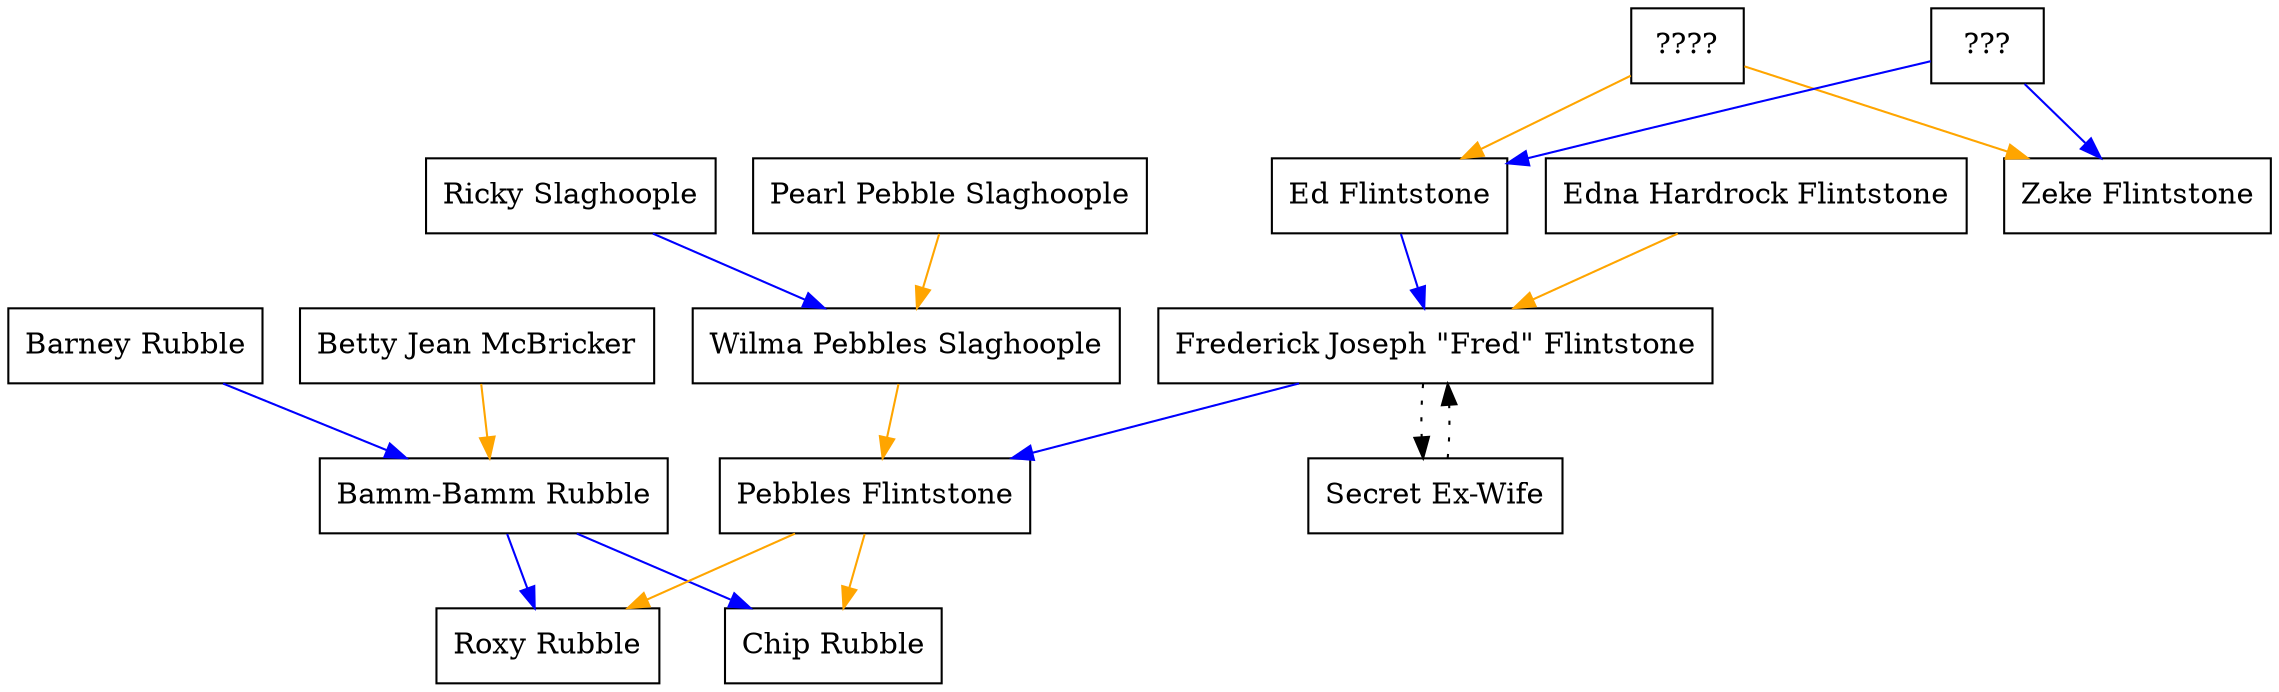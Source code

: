 digraph family_tree {  personhash50d359571a4555711e46017cc54beeda [label="Betty Jean McBricker", shape="box"];  personhashcbca31e545cad611edbfc3682a036912 [label="Barney Rubble", shape="box"];  personhash1e20d4807103602e59e031553764eb1a [label="Zeke Flintstone", shape="box"];  personhash2bafddd63f0b0592955c03dd2b0d0300 [label="Bamm-Bamm Rubble", shape="box"];  personhash6ec35b66cd6e0a3511d069d5f3426c26 [label="Pearl Pebble Slaghoople", shape="box"];  personhash471e5990486b9699975bcae2e85078a6 [label="Roxy Rubble", shape="box"];  personhash531f6f0f0fbd8faa929ba5a5f044b523 [label="Secret Ex-Wife", shape="box"];  personhash99214cc86351178547810bf9ec9165ce [label="Ricky Slaghoople", shape="box"];  personhashf3bd41d554a73d4405246f6a1716e24e [label="Ed Flintstone", shape="box"];  personhashfc3be81c9d0f1cb98834b7454d0a8e4c [label="Edna Hardrock Flintstone", shape="box"];  personhashe94f0bfab8c987a7437ba4e1697c1cc0 [label="????", shape="box"];  personhash164e6f763be8a5c46463905765973a1a [label="Pebbles Flintstone", shape="box"];  personhash7820a15a01dd041c5ba31bfc68e4c968 [label="Chip Rubble", shape="box"];  personhash446a043e926d57d0178e6b253fc9474b [label="Wilma Pebbles Slaghoople", shape="box"];  personhash0d1b08c34858921bc7c662b228acb7ba [label="???", shape="box"];  personhash2684a38f86d8cdd3eb928ec06f3e06dc [label="Frederick Joseph \"Fred\" Flintstone", shape="box"];  personhash99214cc86351178547810bf9ec9165ce -> personhash446a043e926d57d0178e6b253fc9474b [color=blue];  personhash2bafddd63f0b0592955c03dd2b0d0300 -> personhash471e5990486b9699975bcae2e85078a6 [color=blue];  personhash2bafddd63f0b0592955c03dd2b0d0300 -> personhash7820a15a01dd041c5ba31bfc68e4c968 [color=blue];  personhashf3bd41d554a73d4405246f6a1716e24e -> personhash2684a38f86d8cdd3eb928ec06f3e06dc [color=blue];  personhashcbca31e545cad611edbfc3682a036912 -> personhash2bafddd63f0b0592955c03dd2b0d0300 [color=blue];  personhash0d1b08c34858921bc7c662b228acb7ba -> personhashf3bd41d554a73d4405246f6a1716e24e [color=blue];  personhash0d1b08c34858921bc7c662b228acb7ba -> personhash1e20d4807103602e59e031553764eb1a [color=blue];  personhash2684a38f86d8cdd3eb928ec06f3e06dc -> personhash164e6f763be8a5c46463905765973a1a [color=blue];  personhash50d359571a4555711e46017cc54beeda -> personhash2bafddd63f0b0592955c03dd2b0d0300 [color=orange];  personhashfc3be81c9d0f1cb98834b7454d0a8e4c -> personhash2684a38f86d8cdd3eb928ec06f3e06dc [color=orange];  personhash164e6f763be8a5c46463905765973a1a -> personhash471e5990486b9699975bcae2e85078a6 [color=orange];  personhash164e6f763be8a5c46463905765973a1a -> personhash7820a15a01dd041c5ba31bfc68e4c968 [color=orange];  personhash6ec35b66cd6e0a3511d069d5f3426c26 -> personhash446a043e926d57d0178e6b253fc9474b [color=orange];  personhash446a043e926d57d0178e6b253fc9474b -> personhash164e6f763be8a5c46463905765973a1a [color=orange];  personhashe94f0bfab8c987a7437ba4e1697c1cc0 -> personhashf3bd41d554a73d4405246f6a1716e24e [color=orange];  personhashe94f0bfab8c987a7437ba4e1697c1cc0 -> personhash1e20d4807103602e59e031553764eb1a [color=orange];  personhash531f6f0f0fbd8faa929ba5a5f044b523 -> personhash2684a38f86d8cdd3eb928ec06f3e06dc [style="dotted"];  personhash2684a38f86d8cdd3eb928ec06f3e06dc -> personhash531f6f0f0fbd8faa929ba5a5f044b523 [style="dotted"];}